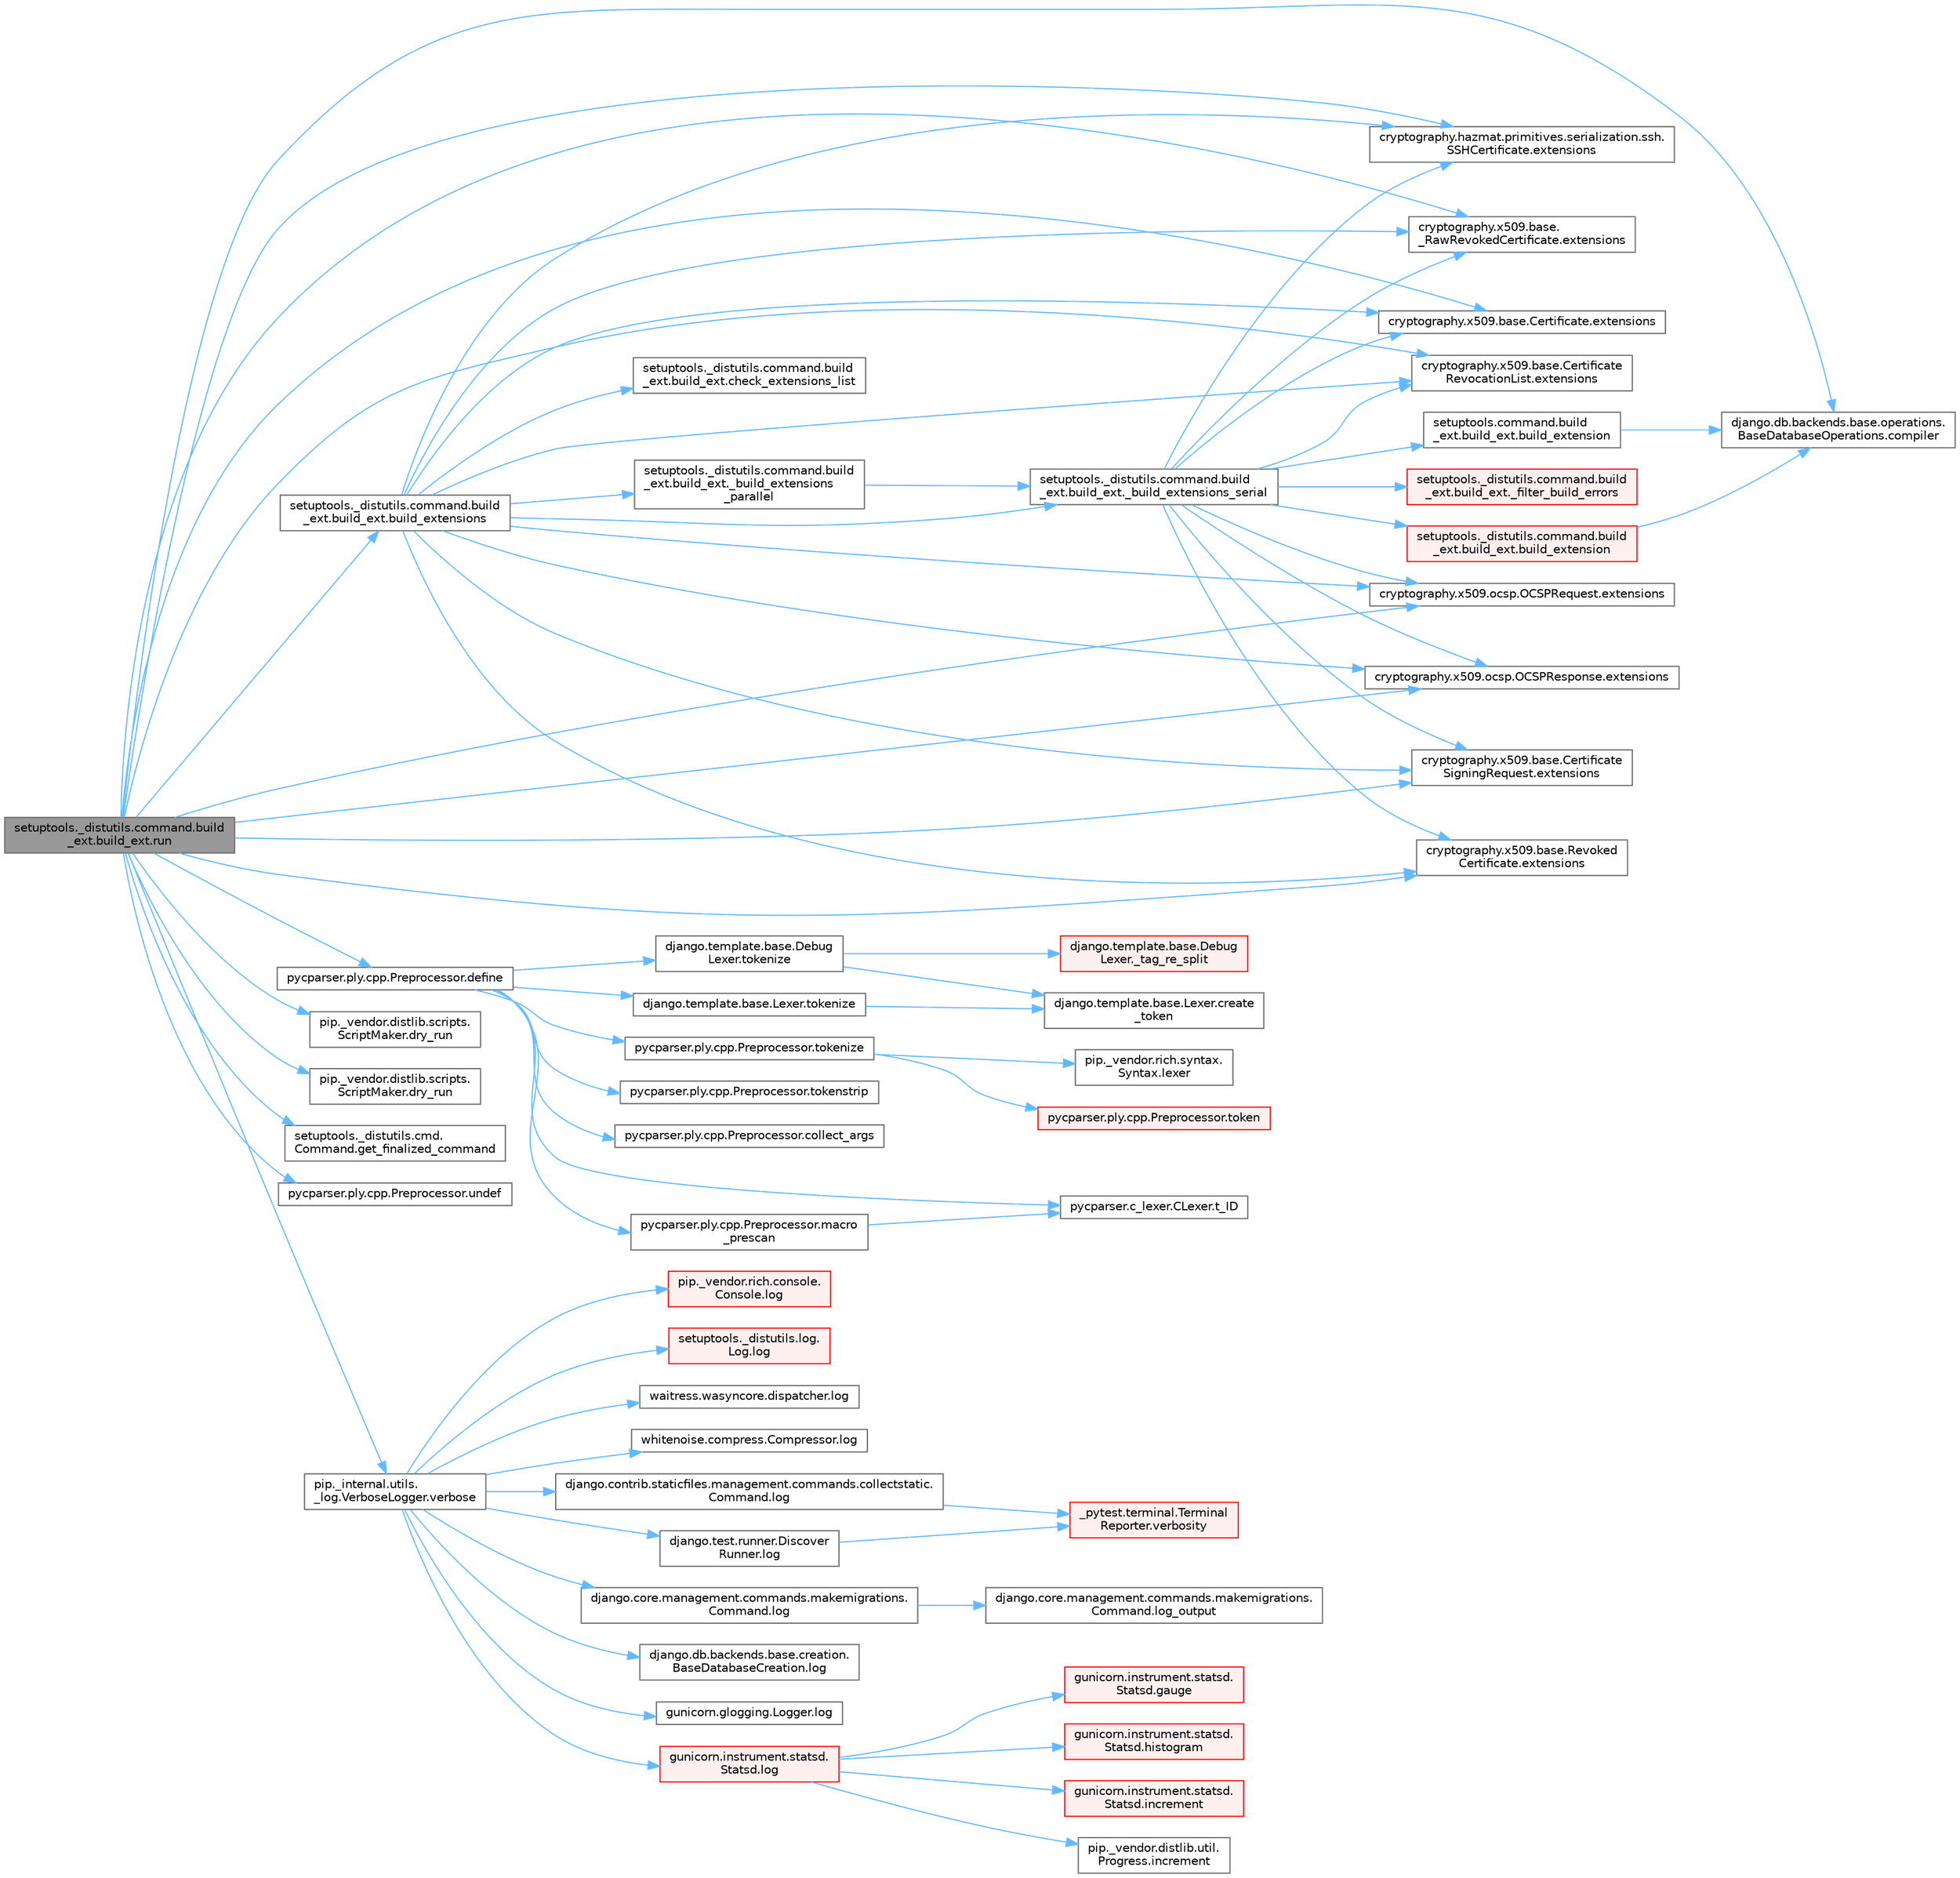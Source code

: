 digraph "setuptools._distutils.command.build_ext.build_ext.run"
{
 // LATEX_PDF_SIZE
  bgcolor="transparent";
  edge [fontname=Helvetica,fontsize=10,labelfontname=Helvetica,labelfontsize=10];
  node [fontname=Helvetica,fontsize=10,shape=box,height=0.2,width=0.4];
  rankdir="LR";
  Node1 [id="Node000001",label="setuptools._distutils.command.build\l_ext.build_ext.run",height=0.2,width=0.4,color="gray40", fillcolor="grey60", style="filled", fontcolor="black",tooltip=" "];
  Node1 -> Node2 [id="edge1_Node000001_Node000002",color="steelblue1",style="solid",tooltip=" "];
  Node2 [id="Node000002",label="setuptools._distutils.command.build\l_ext.build_ext.build_extensions",height=0.2,width=0.4,color="grey40", fillcolor="white", style="filled",URL="$classsetuptools_1_1__distutils_1_1command_1_1build__ext_1_1build__ext.html#a5bcc8b2a87ae4680fde47362e2465c3e",tooltip=" "];
  Node2 -> Node3 [id="edge2_Node000002_Node000003",color="steelblue1",style="solid",tooltip=" "];
  Node3 [id="Node000003",label="setuptools._distutils.command.build\l_ext.build_ext._build_extensions\l_parallel",height=0.2,width=0.4,color="grey40", fillcolor="white", style="filled",URL="$classsetuptools_1_1__distutils_1_1command_1_1build__ext_1_1build__ext.html#a59feb8169b4135451ff0ea17c9db2eb5",tooltip=" "];
  Node3 -> Node4 [id="edge3_Node000003_Node000004",color="steelblue1",style="solid",tooltip=" "];
  Node4 [id="Node000004",label="setuptools._distutils.command.build\l_ext.build_ext._build_extensions_serial",height=0.2,width=0.4,color="grey40", fillcolor="white", style="filled",URL="$classsetuptools_1_1__distutils_1_1command_1_1build__ext_1_1build__ext.html#a8e4e81dc7358e4e1470f554ff7ee6a83",tooltip=" "];
  Node4 -> Node5 [id="edge4_Node000004_Node000005",color="steelblue1",style="solid",tooltip=" "];
  Node5 [id="Node000005",label="setuptools._distutils.command.build\l_ext.build_ext._filter_build_errors",height=0.2,width=0.4,color="red", fillcolor="#FFF0F0", style="filled",URL="$classsetuptools_1_1__distutils_1_1command_1_1build__ext_1_1build__ext.html#ac32f4f49478c94766259641fd9e9dbec",tooltip=" "];
  Node4 -> Node4530 [id="edge5_Node000004_Node004530",color="steelblue1",style="solid",tooltip=" "];
  Node4530 [id="Node004530",label="setuptools._distutils.command.build\l_ext.build_ext.build_extension",height=0.2,width=0.4,color="red", fillcolor="#FFF0F0", style="filled",URL="$classsetuptools_1_1__distutils_1_1command_1_1build__ext_1_1build__ext.html#a184614eafec347be66ad08e78d2f19e3",tooltip=" "];
  Node4530 -> Node2624 [id="edge6_Node004530_Node002624",color="steelblue1",style="solid",tooltip=" "];
  Node2624 [id="Node002624",label="django.db.backends.base.operations.\lBaseDatabaseOperations.compiler",height=0.2,width=0.4,color="grey40", fillcolor="white", style="filled",URL="$classdjango_1_1db_1_1backends_1_1base_1_1operations_1_1_base_database_operations.html#ab3e0a61c8968590d516ced81806cdb8f",tooltip=" "];
  Node4 -> Node4546 [id="edge7_Node000004_Node004546",color="steelblue1",style="solid",tooltip=" "];
  Node4546 [id="Node004546",label="setuptools.command.build\l_ext.build_ext.build_extension",height=0.2,width=0.4,color="grey40", fillcolor="white", style="filled",URL="$classsetuptools_1_1command_1_1build__ext_1_1build__ext.html#a2363ae394546e011591b3df12f5039d2",tooltip=" "];
  Node4546 -> Node2624 [id="edge8_Node004546_Node002624",color="steelblue1",style="solid",tooltip=" "];
  Node4 -> Node4547 [id="edge9_Node000004_Node004547",color="steelblue1",style="solid",tooltip=" "];
  Node4547 [id="Node004547",label="cryptography.hazmat.primitives.serialization.ssh.\lSSHCertificate.extensions",height=0.2,width=0.4,color="grey40", fillcolor="white", style="filled",URL="$classcryptography_1_1hazmat_1_1primitives_1_1serialization_1_1ssh_1_1_s_s_h_certificate.html#af6e63be4a0baaeb066b800d067e6783a",tooltip=" "];
  Node4 -> Node4548 [id="edge10_Node000004_Node004548",color="steelblue1",style="solid",tooltip=" "];
  Node4548 [id="Node004548",label="cryptography.x509.base.\l_RawRevokedCertificate.extensions",height=0.2,width=0.4,color="grey40", fillcolor="white", style="filled",URL="$classcryptography_1_1x509_1_1base_1_1___raw_revoked_certificate.html#a32fffeef9d86f6a4c6d59d36040032e8",tooltip=" "];
  Node4 -> Node4549 [id="edge11_Node000004_Node004549",color="steelblue1",style="solid",tooltip=" "];
  Node4549 [id="Node004549",label="cryptography.x509.base.Certificate.extensions",height=0.2,width=0.4,color="grey40", fillcolor="white", style="filled",URL="$classcryptography_1_1x509_1_1base_1_1_certificate.html#a73e8562126324a003554bebc0f99463a",tooltip=" "];
  Node4 -> Node4550 [id="edge12_Node000004_Node004550",color="steelblue1",style="solid",tooltip=" "];
  Node4550 [id="Node004550",label="cryptography.x509.base.Certificate\lRevocationList.extensions",height=0.2,width=0.4,color="grey40", fillcolor="white", style="filled",URL="$classcryptography_1_1x509_1_1base_1_1_certificate_revocation_list.html#a6f527469ba0938d48695e9f35a2194d6",tooltip=" "];
  Node4 -> Node4551 [id="edge13_Node000004_Node004551",color="steelblue1",style="solid",tooltip=" "];
  Node4551 [id="Node004551",label="cryptography.x509.base.Certificate\lSigningRequest.extensions",height=0.2,width=0.4,color="grey40", fillcolor="white", style="filled",URL="$classcryptography_1_1x509_1_1base_1_1_certificate_signing_request.html#aba30d8f2bb9e3ca6a01d59f5ffcb8203",tooltip=" "];
  Node4 -> Node4552 [id="edge14_Node000004_Node004552",color="steelblue1",style="solid",tooltip=" "];
  Node4552 [id="Node004552",label="cryptography.x509.base.Revoked\lCertificate.extensions",height=0.2,width=0.4,color="grey40", fillcolor="white", style="filled",URL="$classcryptography_1_1x509_1_1base_1_1_revoked_certificate.html#a1fa2a003af1172449643158fb33b3ed9",tooltip=" "];
  Node4 -> Node4553 [id="edge15_Node000004_Node004553",color="steelblue1",style="solid",tooltip=" "];
  Node4553 [id="Node004553",label="cryptography.x509.ocsp.OCSPRequest.extensions",height=0.2,width=0.4,color="grey40", fillcolor="white", style="filled",URL="$classcryptography_1_1x509_1_1ocsp_1_1_o_c_s_p_request.html#a99840eaebe6802d1312bcf515f0e0542",tooltip=" "];
  Node4 -> Node4554 [id="edge16_Node000004_Node004554",color="steelblue1",style="solid",tooltip=" "];
  Node4554 [id="Node004554",label="cryptography.x509.ocsp.OCSPResponse.extensions",height=0.2,width=0.4,color="grey40", fillcolor="white", style="filled",URL="$classcryptography_1_1x509_1_1ocsp_1_1_o_c_s_p_response.html#a553e6295893e81d3734cf3e1a3323529",tooltip=" "];
  Node2 -> Node4 [id="edge17_Node000002_Node000004",color="steelblue1",style="solid",tooltip=" "];
  Node2 -> Node4555 [id="edge18_Node000002_Node004555",color="steelblue1",style="solid",tooltip=" "];
  Node4555 [id="Node004555",label="setuptools._distutils.command.build\l_ext.build_ext.check_extensions_list",height=0.2,width=0.4,color="grey40", fillcolor="white", style="filled",URL="$classsetuptools_1_1__distutils_1_1command_1_1build__ext_1_1build__ext.html#afa2e7565d5ee15e9d6cd9d1661505984",tooltip=" "];
  Node2 -> Node4547 [id="edge19_Node000002_Node004547",color="steelblue1",style="solid",tooltip=" "];
  Node2 -> Node4548 [id="edge20_Node000002_Node004548",color="steelblue1",style="solid",tooltip=" "];
  Node2 -> Node4549 [id="edge21_Node000002_Node004549",color="steelblue1",style="solid",tooltip=" "];
  Node2 -> Node4550 [id="edge22_Node000002_Node004550",color="steelblue1",style="solid",tooltip=" "];
  Node2 -> Node4551 [id="edge23_Node000002_Node004551",color="steelblue1",style="solid",tooltip=" "];
  Node2 -> Node4552 [id="edge24_Node000002_Node004552",color="steelblue1",style="solid",tooltip=" "];
  Node2 -> Node4553 [id="edge25_Node000002_Node004553",color="steelblue1",style="solid",tooltip=" "];
  Node2 -> Node4554 [id="edge26_Node000002_Node004554",color="steelblue1",style="solid",tooltip=" "];
  Node1 -> Node2624 [id="edge27_Node000001_Node002624",color="steelblue1",style="solid",tooltip=" "];
  Node1 -> Node2413 [id="edge28_Node000001_Node002413",color="steelblue1",style="solid",tooltip=" "];
  Node2413 [id="Node002413",label="pycparser.ply.cpp.Preprocessor.define",height=0.2,width=0.4,color="grey40", fillcolor="white", style="filled",URL="$classpycparser_1_1ply_1_1cpp_1_1_preprocessor.html#af635683ade59c1df3d343885d9cd22b7",tooltip=" "];
  Node2413 -> Node2393 [id="edge29_Node002413_Node002393",color="steelblue1",style="solid",tooltip=" "];
  Node2393 [id="Node002393",label="pycparser.ply.cpp.Preprocessor.collect_args",height=0.2,width=0.4,color="grey40", fillcolor="white", style="filled",URL="$classpycparser_1_1ply_1_1cpp_1_1_preprocessor.html#ac152ad9de817ea9c5f019bd3d372cfeb",tooltip=" "];
  Node2413 -> Node2414 [id="edge30_Node002413_Node002414",color="steelblue1",style="solid",tooltip=" "];
  Node2414 [id="Node002414",label="pycparser.ply.cpp.Preprocessor.macro\l_prescan",height=0.2,width=0.4,color="grey40", fillcolor="white", style="filled",URL="$classpycparser_1_1ply_1_1cpp_1_1_preprocessor.html#aa6af3fc8f1ac380328842cf6ab6b824b",tooltip=" "];
  Node2414 -> Node2411 [id="edge31_Node002414_Node002411",color="steelblue1",style="solid",tooltip=" "];
  Node2411 [id="Node002411",label="pycparser.c_lexer.CLexer.t_ID",height=0.2,width=0.4,color="grey40", fillcolor="white", style="filled",URL="$classpycparser_1_1c__lexer_1_1_c_lexer.html#a7c02b63c9f825011bb0a34fcc6dcadb3",tooltip=" "];
  Node2413 -> Node2411 [id="edge32_Node002413_Node002411",color="steelblue1",style="solid",tooltip=" "];
  Node2413 -> Node2415 [id="edge33_Node002413_Node002415",color="steelblue1",style="solid",tooltip=" "];
  Node2415 [id="Node002415",label="django.template.base.Debug\lLexer.tokenize",height=0.2,width=0.4,color="grey40", fillcolor="white", style="filled",URL="$classdjango_1_1template_1_1base_1_1_debug_lexer.html#a28bfa943ed844532c6c637f1f1ab6bd6",tooltip=" "];
  Node2415 -> Node2416 [id="edge34_Node002415_Node002416",color="steelblue1",style="solid",tooltip=" "];
  Node2416 [id="Node002416",label="django.template.base.Debug\lLexer._tag_re_split",height=0.2,width=0.4,color="red", fillcolor="#FFF0F0", style="filled",URL="$classdjango_1_1template_1_1base_1_1_debug_lexer.html#ab9fbecfb867083a767051864eb2042ff",tooltip=" "];
  Node2415 -> Node2418 [id="edge35_Node002415_Node002418",color="steelblue1",style="solid",tooltip=" "];
  Node2418 [id="Node002418",label="django.template.base.Lexer.create\l_token",height=0.2,width=0.4,color="grey40", fillcolor="white", style="filled",URL="$classdjango_1_1template_1_1base_1_1_lexer.html#ac1517a5e98e969eb5334faeee72b7f8b",tooltip=" "];
  Node2413 -> Node2419 [id="edge36_Node002413_Node002419",color="steelblue1",style="solid",tooltip=" "];
  Node2419 [id="Node002419",label="django.template.base.Lexer.tokenize",height=0.2,width=0.4,color="grey40", fillcolor="white", style="filled",URL="$classdjango_1_1template_1_1base_1_1_lexer.html#a879540d01081696ee0c4b83cb15cce83",tooltip=" "];
  Node2419 -> Node2418 [id="edge37_Node002419_Node002418",color="steelblue1",style="solid",tooltip=" "];
  Node2413 -> Node2420 [id="edge38_Node002413_Node002420",color="steelblue1",style="solid",tooltip=" "];
  Node2420 [id="Node002420",label="pycparser.ply.cpp.Preprocessor.tokenize",height=0.2,width=0.4,color="grey40", fillcolor="white", style="filled",URL="$classpycparser_1_1ply_1_1cpp_1_1_preprocessor.html#a53c34921df39af2ffd17cf12746312a6",tooltip=" "];
  Node2420 -> Node2012 [id="edge39_Node002420_Node002012",color="steelblue1",style="solid",tooltip=" "];
  Node2012 [id="Node002012",label="pip._vendor.rich.syntax.\lSyntax.lexer",height=0.2,width=0.4,color="grey40", fillcolor="white", style="filled",URL="$classpip_1_1__vendor_1_1rich_1_1syntax_1_1_syntax.html#a808a4e22fa8c34f00978e1cc9b018bcd",tooltip=" "];
  Node2420 -> Node2013 [id="edge40_Node002420_Node002013",color="steelblue1",style="solid",tooltip=" "];
  Node2013 [id="Node002013",label="pycparser.ply.cpp.Preprocessor.token",height=0.2,width=0.4,color="red", fillcolor="#FFF0F0", style="filled",URL="$classpycparser_1_1ply_1_1cpp_1_1_preprocessor.html#ac15600d7021e8a849f126500017231ff",tooltip=" "];
  Node2413 -> Node2421 [id="edge41_Node002413_Node002421",color="steelblue1",style="solid",tooltip=" "];
  Node2421 [id="Node002421",label="pycparser.ply.cpp.Preprocessor.tokenstrip",height=0.2,width=0.4,color="grey40", fillcolor="white", style="filled",URL="$classpycparser_1_1ply_1_1cpp_1_1_preprocessor.html#a1b7dc82c536c59dac0f0692e026fffa0",tooltip=" "];
  Node1 -> Node2632 [id="edge42_Node000001_Node002632",color="steelblue1",style="solid",tooltip=" "];
  Node2632 [id="Node002632",label="pip._vendor.distlib.scripts.\lScriptMaker.dry_run",height=0.2,width=0.4,color="grey40", fillcolor="white", style="filled",URL="$classpip_1_1__vendor_1_1distlib_1_1scripts_1_1_script_maker.html#acd0b75b087e518fe8bca3b64ea083c92",tooltip=" "];
  Node1 -> Node2633 [id="edge43_Node000001_Node002633",color="steelblue1",style="solid",tooltip=" "];
  Node2633 [id="Node002633",label="pip._vendor.distlib.scripts.\lScriptMaker.dry_run",height=0.2,width=0.4,color="grey40", fillcolor="white", style="filled",URL="$classpip_1_1__vendor_1_1distlib_1_1scripts_1_1_script_maker.html#aa6b275f3771cc190673279c4bf52d220",tooltip=" "];
  Node1 -> Node4547 [id="edge44_Node000001_Node004547",color="steelblue1",style="solid",tooltip=" "];
  Node1 -> Node4548 [id="edge45_Node000001_Node004548",color="steelblue1",style="solid",tooltip=" "];
  Node1 -> Node4549 [id="edge46_Node000001_Node004549",color="steelblue1",style="solid",tooltip=" "];
  Node1 -> Node4550 [id="edge47_Node000001_Node004550",color="steelblue1",style="solid",tooltip=" "];
  Node1 -> Node4551 [id="edge48_Node000001_Node004551",color="steelblue1",style="solid",tooltip=" "];
  Node1 -> Node4552 [id="edge49_Node000001_Node004552",color="steelblue1",style="solid",tooltip=" "];
  Node1 -> Node4553 [id="edge50_Node000001_Node004553",color="steelblue1",style="solid",tooltip=" "];
  Node1 -> Node4554 [id="edge51_Node000001_Node004554",color="steelblue1",style="solid",tooltip=" "];
  Node1 -> Node4543 [id="edge52_Node000001_Node004543",color="steelblue1",style="solid",tooltip=" "];
  Node4543 [id="Node004543",label="setuptools._distutils.cmd.\lCommand.get_finalized_command",height=0.2,width=0.4,color="grey40", fillcolor="white", style="filled",URL="$classsetuptools_1_1__distutils_1_1cmd_1_1_command.html#a6f8fd576b884ae94811fc896a77e13a2",tooltip=" "];
  Node1 -> Node2729 [id="edge53_Node000001_Node002729",color="steelblue1",style="solid",tooltip=" "];
  Node2729 [id="Node002729",label="pycparser.ply.cpp.Preprocessor.undef",height=0.2,width=0.4,color="grey40", fillcolor="white", style="filled",URL="$classpycparser_1_1ply_1_1cpp_1_1_preprocessor.html#aec559074edc1831d618012346983a9d8",tooltip=" "];
  Node1 -> Node4556 [id="edge54_Node000001_Node004556",color="steelblue1",style="solid",tooltip=" "];
  Node4556 [id="Node004556",label="pip._internal.utils.\l_log.VerboseLogger.verbose",height=0.2,width=0.4,color="grey40", fillcolor="white", style="filled",URL="$classpip_1_1__internal_1_1utils_1_1__log_1_1_verbose_logger.html#a90fd10af98376ab040013ddb2e7bb102",tooltip=" "];
  Node4556 -> Node1079 [id="edge55_Node004556_Node001079",color="steelblue1",style="solid",tooltip=" "];
  Node1079 [id="Node001079",label="django.contrib.staticfiles.management.commands.collectstatic.\lCommand.log",height=0.2,width=0.4,color="grey40", fillcolor="white", style="filled",URL="$classdjango_1_1contrib_1_1staticfiles_1_1management_1_1commands_1_1collectstatic_1_1_command.html#a0e93191b90ee0993e3286343d0b2de0e",tooltip=" "];
  Node1079 -> Node1080 [id="edge56_Node001079_Node001080",color="steelblue1",style="solid",tooltip=" "];
  Node1080 [id="Node001080",label="_pytest.terminal.Terminal\lReporter.verbosity",height=0.2,width=0.4,color="red", fillcolor="#FFF0F0", style="filled",URL="$class__pytest_1_1terminal_1_1_terminal_reporter.html#a620047ffec9ba4f5cca84af25b3adbcf",tooltip=" "];
  Node4556 -> Node1081 [id="edge57_Node004556_Node001081",color="steelblue1",style="solid",tooltip=" "];
  Node1081 [id="Node001081",label="django.core.management.commands.makemigrations.\lCommand.log",height=0.2,width=0.4,color="grey40", fillcolor="white", style="filled",URL="$classdjango_1_1core_1_1management_1_1commands_1_1makemigrations_1_1_command.html#a0409d121552878a7416460dba8274880",tooltip=" "];
  Node1081 -> Node1082 [id="edge58_Node001081_Node001082",color="steelblue1",style="solid",tooltip=" "];
  Node1082 [id="Node001082",label="django.core.management.commands.makemigrations.\lCommand.log_output",height=0.2,width=0.4,color="grey40", fillcolor="white", style="filled",URL="$classdjango_1_1core_1_1management_1_1commands_1_1makemigrations_1_1_command.html#ad6cb5d402888250fc170034fdee93f6d",tooltip=" "];
  Node4556 -> Node1083 [id="edge59_Node004556_Node001083",color="steelblue1",style="solid",tooltip=" "];
  Node1083 [id="Node001083",label="django.db.backends.base.creation.\lBaseDatabaseCreation.log",height=0.2,width=0.4,color="grey40", fillcolor="white", style="filled",URL="$classdjango_1_1db_1_1backends_1_1base_1_1creation_1_1_base_database_creation.html#ac297ec931db5ec68c271ec0d91be7183",tooltip=" "];
  Node4556 -> Node1084 [id="edge60_Node004556_Node001084",color="steelblue1",style="solid",tooltip=" "];
  Node1084 [id="Node001084",label="django.test.runner.Discover\lRunner.log",height=0.2,width=0.4,color="grey40", fillcolor="white", style="filled",URL="$classdjango_1_1test_1_1runner_1_1_discover_runner.html#af5ad8e2895b3f0c5e0a6d7113199d641",tooltip=" "];
  Node1084 -> Node1080 [id="edge61_Node001084_Node001080",color="steelblue1",style="solid",tooltip=" "];
  Node4556 -> Node1085 [id="edge62_Node004556_Node001085",color="steelblue1",style="solid",tooltip=" "];
  Node1085 [id="Node001085",label="gunicorn.glogging.Logger.log",height=0.2,width=0.4,color="grey40", fillcolor="white", style="filled",URL="$classgunicorn_1_1glogging_1_1_logger.html#ad6941dede526094643dd02c53c3449b0",tooltip=" "];
  Node4556 -> Node1086 [id="edge63_Node004556_Node001086",color="steelblue1",style="solid",tooltip=" "];
  Node1086 [id="Node001086",label="gunicorn.instrument.statsd.\lStatsd.log",height=0.2,width=0.4,color="red", fillcolor="#FFF0F0", style="filled",URL="$classgunicorn_1_1instrument_1_1statsd_1_1_statsd.html#ab99145cf0b7c66dbcebcbdcbd44b4953",tooltip=" "];
  Node1086 -> Node1087 [id="edge64_Node001086_Node001087",color="steelblue1",style="solid",tooltip=" "];
  Node1087 [id="Node001087",label="gunicorn.instrument.statsd.\lStatsd.gauge",height=0.2,width=0.4,color="red", fillcolor="#FFF0F0", style="filled",URL="$classgunicorn_1_1instrument_1_1statsd_1_1_statsd.html#a6cebc76ae769412dfb0f0a3ec727c50d",tooltip=" "];
  Node1086 -> Node1089 [id="edge65_Node001086_Node001089",color="steelblue1",style="solid",tooltip=" "];
  Node1089 [id="Node001089",label="gunicorn.instrument.statsd.\lStatsd.histogram",height=0.2,width=0.4,color="red", fillcolor="#FFF0F0", style="filled",URL="$classgunicorn_1_1instrument_1_1statsd_1_1_statsd.html#adee3cb12a43f643cca3c9084d77285b4",tooltip=" "];
  Node1086 -> Node1090 [id="edge66_Node001086_Node001090",color="steelblue1",style="solid",tooltip=" "];
  Node1090 [id="Node001090",label="gunicorn.instrument.statsd.\lStatsd.increment",height=0.2,width=0.4,color="red", fillcolor="#FFF0F0", style="filled",URL="$classgunicorn_1_1instrument_1_1statsd_1_1_statsd.html#a5527687726a051a5182ee13a842b08fd",tooltip=" "];
  Node1086 -> Node1091 [id="edge67_Node001086_Node001091",color="steelblue1",style="solid",tooltip=" "];
  Node1091 [id="Node001091",label="pip._vendor.distlib.util.\lProgress.increment",height=0.2,width=0.4,color="grey40", fillcolor="white", style="filled",URL="$classpip_1_1__vendor_1_1distlib_1_1util_1_1_progress.html#a197ffd4ac8a74898742a6cde5b4c5466",tooltip=" "];
  Node4556 -> Node1455 [id="edge68_Node004556_Node001455",color="steelblue1",style="solid",tooltip=" "];
  Node1455 [id="Node001455",label="pip._vendor.rich.console.\lConsole.log",height=0.2,width=0.4,color="red", fillcolor="#FFF0F0", style="filled",URL="$classpip_1_1__vendor_1_1rich_1_1console_1_1_console.html#af9c77e39f9413fc2b134c60cfa23b0f1",tooltip=" "];
  Node4556 -> Node2667 [id="edge69_Node004556_Node002667",color="steelblue1",style="solid",tooltip=" "];
  Node2667 [id="Node002667",label="setuptools._distutils.log.\lLog.log",height=0.2,width=0.4,color="red", fillcolor="#FFF0F0", style="filled",URL="$classsetuptools_1_1__distutils_1_1log_1_1_log.html#af651bf90098b3f6c9f3913b91f0eda70",tooltip=" "];
  Node4556 -> Node2668 [id="edge70_Node004556_Node002668",color="steelblue1",style="solid",tooltip=" "];
  Node2668 [id="Node002668",label="waitress.wasyncore.dispatcher.log",height=0.2,width=0.4,color="grey40", fillcolor="white", style="filled",URL="$classwaitress_1_1wasyncore_1_1dispatcher.html#ab4786338f40a0cf9e9df45b57d4c0a63",tooltip=" "];
  Node4556 -> Node2669 [id="edge71_Node004556_Node002669",color="steelblue1",style="solid",tooltip=" "];
  Node2669 [id="Node002669",label="whitenoise.compress.Compressor.log",height=0.2,width=0.4,color="grey40", fillcolor="white", style="filled",URL="$classwhitenoise_1_1compress_1_1_compressor.html#aa70a9f98a4387e4d394529c17cdbee27",tooltip=" "];
}
